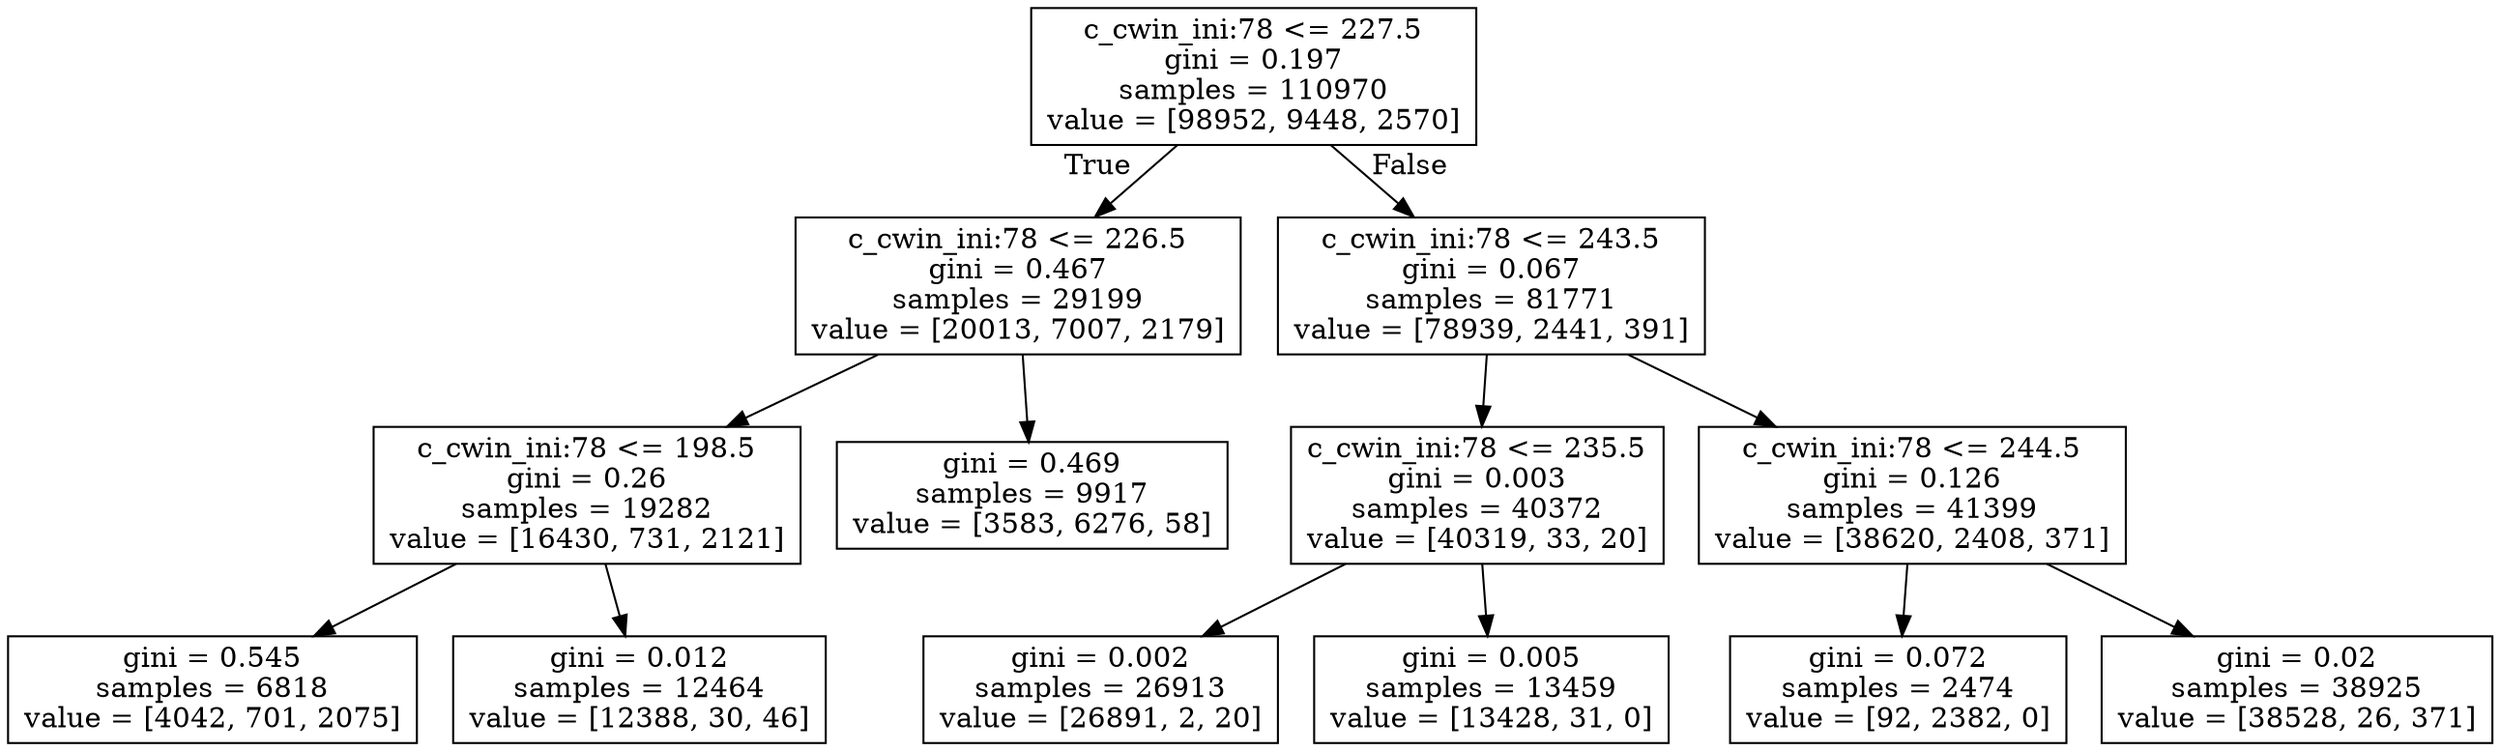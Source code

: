digraph Tree {
node [shape=box] ;
0 [label="c_cwin_ini:78 <= 227.5\ngini = 0.197\nsamples = 110970\nvalue = [98952, 9448, 2570]"] ;
1 [label="c_cwin_ini:78 <= 226.5\ngini = 0.467\nsamples = 29199\nvalue = [20013, 7007, 2179]"] ;
0 -> 1 [labeldistance=2.5, labelangle=45, headlabel="True"] ;
2 [label="c_cwin_ini:78 <= 198.5\ngini = 0.26\nsamples = 19282\nvalue = [16430, 731, 2121]"] ;
1 -> 2 ;
3 [label="gini = 0.545\nsamples = 6818\nvalue = [4042, 701, 2075]"] ;
2 -> 3 ;
4 [label="gini = 0.012\nsamples = 12464\nvalue = [12388, 30, 46]"] ;
2 -> 4 ;
5 [label="gini = 0.469\nsamples = 9917\nvalue = [3583, 6276, 58]"] ;
1 -> 5 ;
6 [label="c_cwin_ini:78 <= 243.5\ngini = 0.067\nsamples = 81771\nvalue = [78939, 2441, 391]"] ;
0 -> 6 [labeldistance=2.5, labelangle=-45, headlabel="False"] ;
7 [label="c_cwin_ini:78 <= 235.5\ngini = 0.003\nsamples = 40372\nvalue = [40319, 33, 20]"] ;
6 -> 7 ;
8 [label="gini = 0.002\nsamples = 26913\nvalue = [26891, 2, 20]"] ;
7 -> 8 ;
9 [label="gini = 0.005\nsamples = 13459\nvalue = [13428, 31, 0]"] ;
7 -> 9 ;
10 [label="c_cwin_ini:78 <= 244.5\ngini = 0.126\nsamples = 41399\nvalue = [38620, 2408, 371]"] ;
6 -> 10 ;
11 [label="gini = 0.072\nsamples = 2474\nvalue = [92, 2382, 0]"] ;
10 -> 11 ;
12 [label="gini = 0.02\nsamples = 38925\nvalue = [38528, 26, 371]"] ;
10 -> 12 ;
}